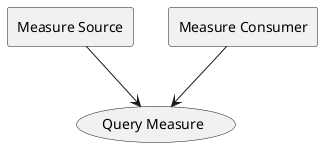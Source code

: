 @startuml
agent "Measure Source" as MeasureSource

agent "Measure Consumer" as MeasureConsumer
usecase (Query Measure) as (PULL-TX)
MeasureSource --> (PULL-TX)
MeasureConsumer --> (PULL-TX)
@enduml

